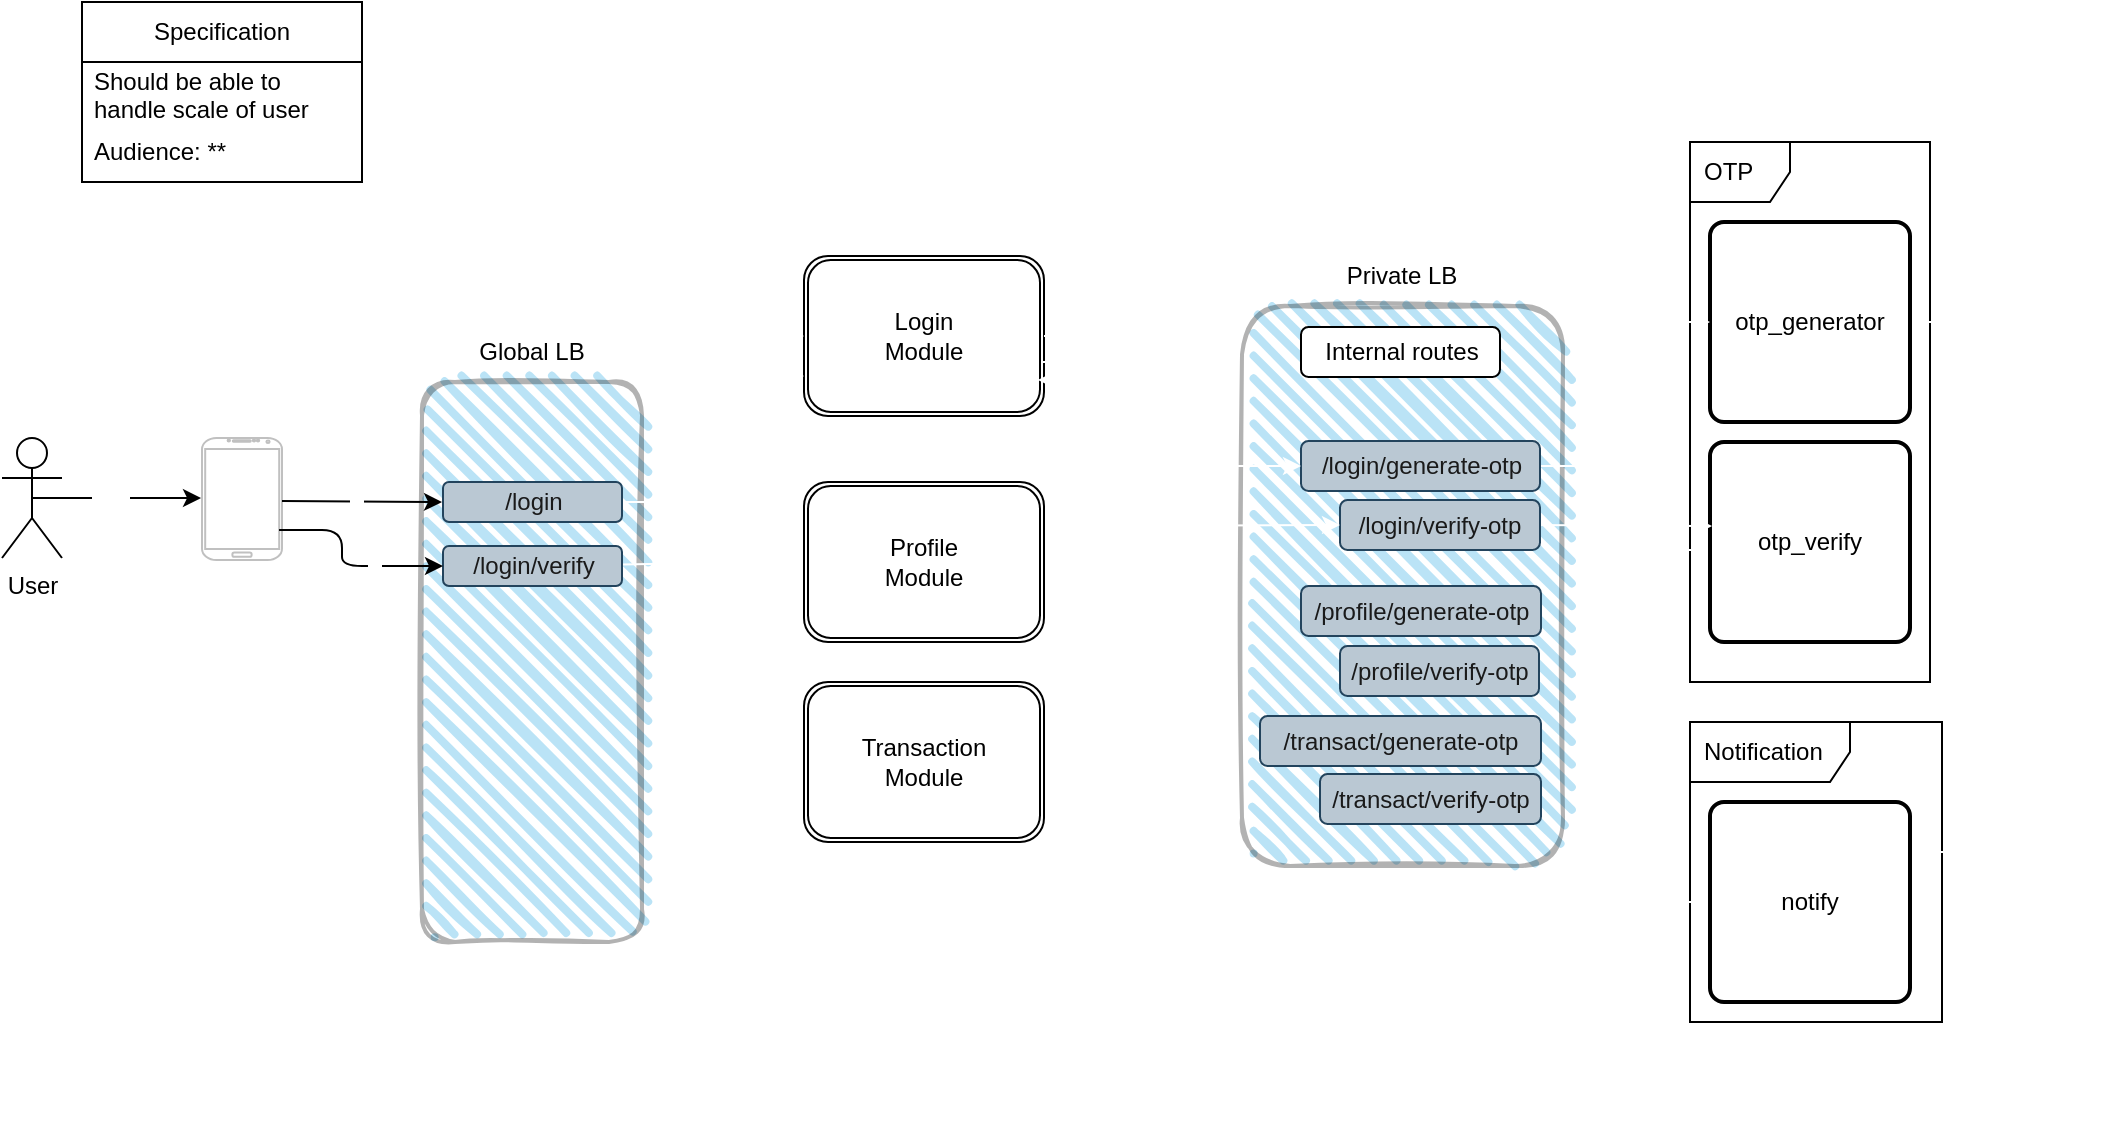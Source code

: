 <mxfile>
    <diagram id="229FX_RQ78ei7JuqZ5Zs" name="OTP Diagram">
        <mxGraphModel dx="1941" dy="654" grid="1" gridSize="10" guides="1" tooltips="1" connect="1" arrows="1" fold="1" page="1" pageScale="1" pageWidth="827" pageHeight="1169" math="0" shadow="0">
            <root>
                <mxCell id="0"/>
                <mxCell id="1" parent="0"/>
                <mxCell id="21" value="Notification" style="shape=umlFrame;whiteSpace=wrap;html=1;width=80;height=30;boundedLbl=1;verticalAlign=middle;align=left;spacingLeft=5;" parent="1" vertex="1">
                    <mxGeometry x="684" y="480" width="126" height="150" as="geometry"/>
                </mxCell>
                <mxCell id="11" value="Specification" style="swimlane;fontStyle=0;childLayout=stackLayout;horizontal=1;startSize=30;horizontalStack=0;resizeParent=1;resizeParentMax=0;resizeLast=0;collapsible=1;marginBottom=0;whiteSpace=wrap;html=1;" parent="1" vertex="1">
                    <mxGeometry x="-120" y="120" width="140" height="90" as="geometry"/>
                </mxCell>
                <mxCell id="12" value="Should be able to handle scale of user login" style="text;strokeColor=none;fillColor=none;align=left;verticalAlign=middle;spacingLeft=4;spacingRight=4;overflow=hidden;points=[[0,0.5],[1,0.5]];portConstraint=eastwest;rotatable=0;whiteSpace=wrap;html=1;" parent="11" vertex="1">
                    <mxGeometry y="30" width="140" height="30" as="geometry"/>
                </mxCell>
                <mxCell id="13" value="Audience: **" style="text;strokeColor=none;fillColor=none;align=left;verticalAlign=middle;spacingLeft=4;spacingRight=4;overflow=hidden;points=[[0,0.5],[1,0.5]];portConstraint=eastwest;rotatable=0;whiteSpace=wrap;html=1;" parent="11" vertex="1">
                    <mxGeometry y="60" width="140" height="30" as="geometry"/>
                </mxCell>
                <mxCell id="15" value="User" style="shape=umlActor;verticalLabelPosition=bottom;verticalAlign=top;html=1;outlineConnect=0;" parent="1" vertex="1">
                    <mxGeometry x="-160" y="338" width="30" height="60" as="geometry"/>
                </mxCell>
                <mxCell id="17" value="OTP" style="shape=umlFrame;whiteSpace=wrap;html=1;width=50;height=30;boundedLbl=1;verticalAlign=middle;align=left;spacingLeft=5;" parent="1" vertex="1">
                    <mxGeometry x="684" y="190" width="120" height="270" as="geometry"/>
                </mxCell>
                <mxCell id="104" style="edgeStyle=none;html=1;strokeColor=#FFFFFF;strokeWidth=1;fontColor=#FFFFFF;entryX=1;entryY=0.25;entryDx=0;entryDy=0;" parent="1" source="18" target="20" edge="1">
                    <mxGeometry relative="1" as="geometry">
                        <mxPoint x="820" y="560" as="targetPoint"/>
                        <Array as="points">
                            <mxPoint x="880" y="280"/>
                            <mxPoint x="880" y="545"/>
                        </Array>
                    </mxGeometry>
                </mxCell>
                <mxCell id="105" value="6" style="edgeLabel;html=1;align=center;verticalAlign=middle;resizable=0;points=[];fontColor=#FFFFFF;" parent="104" vertex="1" connectable="0">
                    <mxGeometry x="-0.057" relative="1" as="geometry">
                        <mxPoint as="offset"/>
                    </mxGeometry>
                </mxCell>
                <mxCell id="18" value="otp_generator" style="rounded=1;whiteSpace=wrap;html=1;absoluteArcSize=1;arcSize=14;strokeWidth=2;" parent="1" vertex="1">
                    <mxGeometry x="694" y="230" width="100" height="100" as="geometry"/>
                </mxCell>
                <mxCell id="19" value="otp_verify" style="rounded=1;whiteSpace=wrap;html=1;absoluteArcSize=1;arcSize=14;strokeWidth=2;" parent="1" vertex="1">
                    <mxGeometry x="694" y="340" width="100" height="100" as="geometry"/>
                </mxCell>
                <mxCell id="106" style="edgeStyle=none;html=1;entryX=1;entryY=1;entryDx=0;entryDy=0;entryPerimeter=0;strokeColor=#FFFFFF;strokeWidth=1;fontColor=#FFFFFF;" parent="1" source="20" target="15" edge="1">
                    <mxGeometry relative="1" as="geometry">
                        <Array as="points">
                            <mxPoint x="600" y="570"/>
                            <mxPoint x="600" y="680"/>
                            <mxPoint x="-130" y="680"/>
                        </Array>
                    </mxGeometry>
                </mxCell>
                <mxCell id="107" value="7" style="edgeLabel;html=1;align=center;verticalAlign=middle;resizable=0;points=[];fontColor=#FFFFFF;" parent="106" vertex="1" connectable="0">
                    <mxGeometry x="-0.094" y="-1" relative="1" as="geometry">
                        <mxPoint as="offset"/>
                    </mxGeometry>
                </mxCell>
                <mxCell id="20" value="notify" style="rounded=1;whiteSpace=wrap;html=1;absoluteArcSize=1;arcSize=14;strokeWidth=2;" parent="1" vertex="1">
                    <mxGeometry x="694" y="520" width="100" height="100" as="geometry"/>
                </mxCell>
                <mxCell id="30" value="" style="rounded=1;whiteSpace=wrap;html=1;strokeWidth=2;fillWeight=4;hachureGap=8;hachureAngle=45;fillColor=#1ba1e2;sketch=1;opacity=30;" parent="1" vertex="1">
                    <mxGeometry x="50" y="310" width="110" height="280" as="geometry"/>
                </mxCell>
                <mxCell id="123" style="edgeStyle=none;html=1;exitX=0.25;exitY=1;exitDx=0;exitDy=0;strokeColor=#FFFFFF;strokeWidth=1;fontColor=#FFFFFF;" parent="1" source="36" edge="1">
                    <mxGeometry relative="1" as="geometry">
                        <mxPoint x="-130" y="400" as="targetPoint"/>
                        <Array as="points">
                            <mxPoint x="271" y="350"/>
                            <mxPoint x="230" y="350"/>
                            <mxPoint x="230" y="600"/>
                            <mxPoint y="600"/>
                            <mxPoint x="-110" y="600"/>
                            <mxPoint x="-110" y="400"/>
                        </Array>
                    </mxGeometry>
                </mxCell>
                <mxCell id="124" value="13" style="edgeLabel;html=1;align=center;verticalAlign=middle;resizable=0;points=[];fontColor=#FFFFFF;" parent="123" vertex="1" connectable="0">
                    <mxGeometry x="0.165" y="-2" relative="1" as="geometry">
                        <mxPoint as="offset"/>
                    </mxGeometry>
                </mxCell>
                <mxCell id="36" value="Login&lt;br&gt;Module" style="shape=ext;double=1;rounded=1;whiteSpace=wrap;html=1;" parent="1" vertex="1">
                    <mxGeometry x="241" y="247" width="120" height="80" as="geometry"/>
                </mxCell>
                <mxCell id="37" value="Profile&lt;br&gt;Module" style="shape=ext;double=1;rounded=1;whiteSpace=wrap;html=1;" parent="1" vertex="1">
                    <mxGeometry x="241" y="360" width="120" height="80" as="geometry"/>
                </mxCell>
                <mxCell id="38" value="Transaction&lt;br&gt;Module" style="shape=ext;double=1;rounded=1;whiteSpace=wrap;html=1;" parent="1" vertex="1">
                    <mxGeometry x="241" y="460" width="120" height="80" as="geometry"/>
                </mxCell>
                <mxCell id="44" value="Global LB" style="text;html=1;strokeColor=none;fillColor=none;align=center;verticalAlign=middle;whiteSpace=wrap;rounded=0;" parent="1" vertex="1">
                    <mxGeometry x="75.25" y="280" width="60" height="30" as="geometry"/>
                </mxCell>
                <mxCell id="76" value="&lt;font color=&quot;#ffffff&quot;&gt;3&lt;/font&gt;" style="edgeStyle=none;html=1;exitX=1;exitY=0.5;exitDx=0;exitDy=0;entryX=0;entryY=0.5;entryDx=0;entryDy=0;strokeColor=#FFFFFF;strokeWidth=1;fontColor=#1A1A1A;" parent="1" source="69" target="36" edge="1">
                    <mxGeometry relative="1" as="geometry">
                        <Array as="points">
                            <mxPoint x="190" y="370"/>
                            <mxPoint x="190" y="287"/>
                        </Array>
                        <mxPoint as="offset"/>
                    </mxGeometry>
                </mxCell>
                <mxCell id="69" value="/login" style="rounded=1;whiteSpace=wrap;html=1;fillColor=#bac8d3;strokeColor=#23445d;fontColor=#1A1A1A;" parent="1" vertex="1">
                    <mxGeometry x="60.5" y="360" width="89.5" height="20" as="geometry"/>
                </mxCell>
                <mxCell id="70" value="" style="verticalLabelPosition=bottom;verticalAlign=top;html=1;shadow=0;dashed=0;strokeWidth=1;shape=mxgraph.android.phone2;strokeColor=#c0c0c0;fontColor=#1A1A1A;" parent="1" vertex="1">
                    <mxGeometry x="-60" y="338" width="40" height="61" as="geometry"/>
                </mxCell>
                <mxCell id="74" value="" style="endArrow=classic;html=1;strokeColor=default;strokeWidth=1;fontColor=default;exitX=0.5;exitY=0.5;exitDx=0;exitDy=0;exitPerimeter=0;entryX=-0.012;entryY=0.492;entryDx=0;entryDy=0;entryPerimeter=0;" parent="1" source="15" target="70" edge="1">
                    <mxGeometry width="50" height="50" relative="1" as="geometry">
                        <mxPoint x="-145" y="362" as="sourcePoint"/>
                        <mxPoint x="-80" y="369" as="targetPoint"/>
                    </mxGeometry>
                </mxCell>
                <mxCell id="77" value="&lt;font color=&quot;#ffffff&quot;&gt;1, 8&lt;/font&gt;" style="edgeLabel;html=1;align=center;verticalAlign=middle;resizable=0;points=[];fontColor=#1A1A1A;" parent="74" vertex="1" connectable="0">
                    <mxGeometry x="-0.065" y="2" relative="1" as="geometry">
                        <mxPoint x="-1" as="offset"/>
                    </mxGeometry>
                </mxCell>
                <mxCell id="78" value="" style="endArrow=classic;html=1;strokeColor=default;strokeWidth=1;fontColor=default;exitX=0.5;exitY=0.5;exitDx=0;exitDy=0;exitPerimeter=0;" parent="1" edge="1">
                    <mxGeometry width="50" height="50" relative="1" as="geometry">
                        <mxPoint x="-20" y="369.5" as="sourcePoint"/>
                        <mxPoint x="60" y="370" as="targetPoint"/>
                    </mxGeometry>
                </mxCell>
                <mxCell id="79" value="&lt;font color=&quot;#ffffff&quot;&gt;2&lt;/font&gt;" style="edgeLabel;html=1;align=center;verticalAlign=middle;resizable=0;points=[];fontColor=#1A1A1A;" parent="78" vertex="1" connectable="0">
                    <mxGeometry x="-0.065" y="2" relative="1" as="geometry">
                        <mxPoint x="-1" as="offset"/>
                    </mxGeometry>
                </mxCell>
                <mxCell id="87" value="" style="rounded=1;whiteSpace=wrap;html=1;strokeWidth=2;fillWeight=4;hachureGap=8;hachureAngle=45;fillColor=#1ba1e2;sketch=1;opacity=30;" parent="1" vertex="1">
                    <mxGeometry x="460" y="272" width="160.5" height="280" as="geometry"/>
                </mxCell>
                <mxCell id="111" style="edgeStyle=none;html=1;exitX=1;exitY=0.5;exitDx=0;exitDy=0;entryX=0.06;entryY=0.42;entryDx=0;entryDy=0;entryPerimeter=0;strokeColor=#FFFFFF;strokeWidth=1;fontColor=#FFFFFF;" parent="1" edge="1">
                    <mxGeometry relative="1" as="geometry">
                        <mxPoint x="604" y="381.5" as="sourcePoint"/>
                        <mxPoint x="695" y="382" as="targetPoint"/>
                    </mxGeometry>
                </mxCell>
                <mxCell id="117" value="11" style="edgeLabel;html=1;align=center;verticalAlign=middle;resizable=0;points=[];fontColor=#FFFFFF;" parent="111" vertex="1" connectable="0">
                    <mxGeometry x="0.099" y="3" relative="1" as="geometry">
                        <mxPoint as="offset"/>
                    </mxGeometry>
                </mxCell>
                <mxCell id="88" value="/login/verify-otp" style="rounded=1;whiteSpace=wrap;html=1;fillColor=#bac8d3;strokeColor=#23445d;fontColor=#1A1A1A;" parent="1" vertex="1">
                    <mxGeometry x="509" y="369" width="100" height="25" as="geometry"/>
                </mxCell>
                <mxCell id="89" value="Internal routes" style="rounded=1;whiteSpace=wrap;html=1;" parent="1" vertex="1">
                    <mxGeometry x="489.5" y="282.5" width="99.5" height="25" as="geometry"/>
                </mxCell>
                <mxCell id="101" style="edgeStyle=none;html=1;exitX=1;exitY=0.5;exitDx=0;exitDy=0;entryX=0;entryY=0.5;entryDx=0;entryDy=0;strokeColor=#FFFFFF;strokeWidth=1;fontColor=#FFFFFF;" parent="1" source="90" target="18" edge="1">
                    <mxGeometry relative="1" as="geometry">
                        <Array as="points">
                            <mxPoint x="650" y="352"/>
                            <mxPoint x="650" y="280"/>
                        </Array>
                    </mxGeometry>
                </mxCell>
                <mxCell id="103" value="5" style="edgeLabel;html=1;align=center;verticalAlign=middle;resizable=0;points=[];fontColor=#FFFFFF;" parent="101" vertex="1" connectable="0">
                    <mxGeometry x="-0.096" y="-2" relative="1" as="geometry">
                        <mxPoint as="offset"/>
                    </mxGeometry>
                </mxCell>
                <mxCell id="90" value="/login/generate-otp" style="rounded=1;whiteSpace=wrap;html=1;fillColor=#bac8d3;strokeColor=#23445d;fontColor=#1A1A1A;" parent="1" vertex="1">
                    <mxGeometry x="489.5" y="339.5" width="119.5" height="25" as="geometry"/>
                </mxCell>
                <mxCell id="91" value="/profile/generate-otp" style="rounded=1;whiteSpace=wrap;html=1;fillColor=#bac8d3;strokeColor=#23445d;fontColor=#1A1A1A;" parent="1" vertex="1">
                    <mxGeometry x="489.5" y="412" width="120" height="25" as="geometry"/>
                </mxCell>
                <mxCell id="92" value="/profile/verify-otp" style="rounded=1;whiteSpace=wrap;html=1;fillColor=#bac8d3;strokeColor=#23445d;fontColor=#1A1A1A;" parent="1" vertex="1">
                    <mxGeometry x="509" y="442" width="99.5" height="25" as="geometry"/>
                </mxCell>
                <mxCell id="93" value="/transact/generate-otp" style="rounded=1;whiteSpace=wrap;html=1;fillColor=#bac8d3;strokeColor=#23445d;fontColor=#1A1A1A;" parent="1" vertex="1">
                    <mxGeometry x="469" y="477" width="140.5" height="25" as="geometry"/>
                </mxCell>
                <mxCell id="94" value="/transact/verify-otp" style="rounded=1;whiteSpace=wrap;html=1;fillColor=#bac8d3;strokeColor=#23445d;fontColor=#1A1A1A;" parent="1" vertex="1">
                    <mxGeometry x="499" y="506" width="110.5" height="25" as="geometry"/>
                </mxCell>
                <mxCell id="95" value="Private LB" style="text;html=1;strokeColor=none;fillColor=none;align=center;verticalAlign=middle;whiteSpace=wrap;rounded=0;" parent="1" vertex="1">
                    <mxGeometry x="510.25" y="242" width="60" height="30" as="geometry"/>
                </mxCell>
                <mxCell id="100" style="edgeStyle=none;html=1;exitX=1;exitY=0.5;exitDx=0;exitDy=0;entryX=0;entryY=0.5;entryDx=0;entryDy=0;strokeColor=#FFFFFF;strokeWidth=1;fontColor=#FFFFFF;" parent="1" source="36" target="90" edge="1">
                    <mxGeometry relative="1" as="geometry">
                        <Array as="points">
                            <mxPoint x="400" y="287"/>
                            <mxPoint x="400" y="352"/>
                        </Array>
                    </mxGeometry>
                </mxCell>
                <mxCell id="102" value="4" style="edgeLabel;html=1;align=center;verticalAlign=middle;resizable=0;points=[];fontColor=#FFFFFF;" parent="100" vertex="1" connectable="0">
                    <mxGeometry x="-0.246" y="-3" relative="1" as="geometry">
                        <mxPoint as="offset"/>
                    </mxGeometry>
                </mxCell>
                <mxCell id="113" style="edgeStyle=none;html=1;entryX=0;entryY=0.75;entryDx=0;entryDy=0;strokeColor=#FFFFFF;strokeWidth=1;fontColor=#FFFFFF;" parent="1" source="108" target="36" edge="1">
                    <mxGeometry relative="1" as="geometry">
                        <Array as="points">
                            <mxPoint x="220" y="400"/>
                            <mxPoint x="220" y="307"/>
                        </Array>
                    </mxGeometry>
                </mxCell>
                <mxCell id="114" value="9" style="edgeLabel;html=1;align=center;verticalAlign=middle;resizable=0;points=[];fontColor=#FFFFFF;" parent="113" vertex="1" connectable="0">
                    <mxGeometry x="-0.403" y="2" relative="1" as="geometry">
                        <mxPoint as="offset"/>
                    </mxGeometry>
                </mxCell>
                <mxCell id="108" value="/login/verify" style="rounded=1;whiteSpace=wrap;html=1;fillColor=#bac8d3;strokeColor=#23445d;fontColor=#1A1A1A;" parent="1" vertex="1">
                    <mxGeometry x="60.5" y="392" width="89.5" height="20" as="geometry"/>
                </mxCell>
                <mxCell id="115" style="edgeStyle=none;html=1;entryX=0;entryY=0.5;entryDx=0;entryDy=0;strokeColor=#FFFFFF;strokeWidth=1;fontColor=#FFFFFF;" parent="1" edge="1">
                    <mxGeometry relative="1" as="geometry">
                        <mxPoint x="360" y="300" as="sourcePoint"/>
                        <mxPoint x="509" y="381.5" as="targetPoint"/>
                        <Array as="points">
                            <mxPoint x="390" y="300"/>
                            <mxPoint x="390" y="382"/>
                        </Array>
                    </mxGeometry>
                </mxCell>
                <mxCell id="116" value="10" style="edgeLabel;html=1;align=center;verticalAlign=middle;resizable=0;points=[];fontColor=#FFFFFF;" parent="115" vertex="1" connectable="0">
                    <mxGeometry x="0.181" y="-1" relative="1" as="geometry">
                        <mxPoint as="offset"/>
                    </mxGeometry>
                </mxCell>
                <mxCell id="118" value="12" style="edgeStyle=none;html=1;exitX=0;exitY=0.75;exitDx=0;exitDy=0;strokeColor=#FFFFFF;strokeWidth=1;fontColor=#FFFFFF;" parent="1" edge="1">
                    <mxGeometry relative="1" as="geometry">
                        <mxPoint x="691" y="394" as="sourcePoint"/>
                        <mxPoint x="358" y="309" as="targetPoint"/>
                        <Array as="points">
                            <mxPoint x="640" y="394"/>
                            <mxPoint x="640" y="560"/>
                            <mxPoint x="380" y="560"/>
                            <mxPoint x="380" y="429"/>
                            <mxPoint x="380" y="309"/>
                        </Array>
                    </mxGeometry>
                </mxCell>
                <mxCell id="126" value="" style="endArrow=classic;html=1;strokeColor=default;strokeWidth=1;fontColor=default;exitX=0.963;exitY=0.754;exitDx=0;exitDy=0;exitPerimeter=0;entryX=0;entryY=0.5;entryDx=0;entryDy=0;" edge="1" parent="1" source="70" target="108">
                    <mxGeometry width="50" height="50" relative="1" as="geometry">
                        <mxPoint x="-10" y="379.5" as="sourcePoint"/>
                        <mxPoint x="70" y="380" as="targetPoint"/>
                        <Array as="points">
                            <mxPoint x="10" y="384"/>
                            <mxPoint x="10" y="402"/>
                        </Array>
                    </mxGeometry>
                </mxCell>
                <mxCell id="127" value="&lt;font color=&quot;#ffffff&quot;&gt;8&lt;/font&gt;" style="edgeLabel;html=1;align=center;verticalAlign=middle;resizable=0;points=[];fontColor=#1A1A1A;" vertex="1" connectable="0" parent="126">
                    <mxGeometry x="-0.065" y="2" relative="1" as="geometry">
                        <mxPoint x="14" y="7" as="offset"/>
                    </mxGeometry>
                </mxCell>
            </root>
        </mxGraphModel>
    </diagram>
</mxfile>
